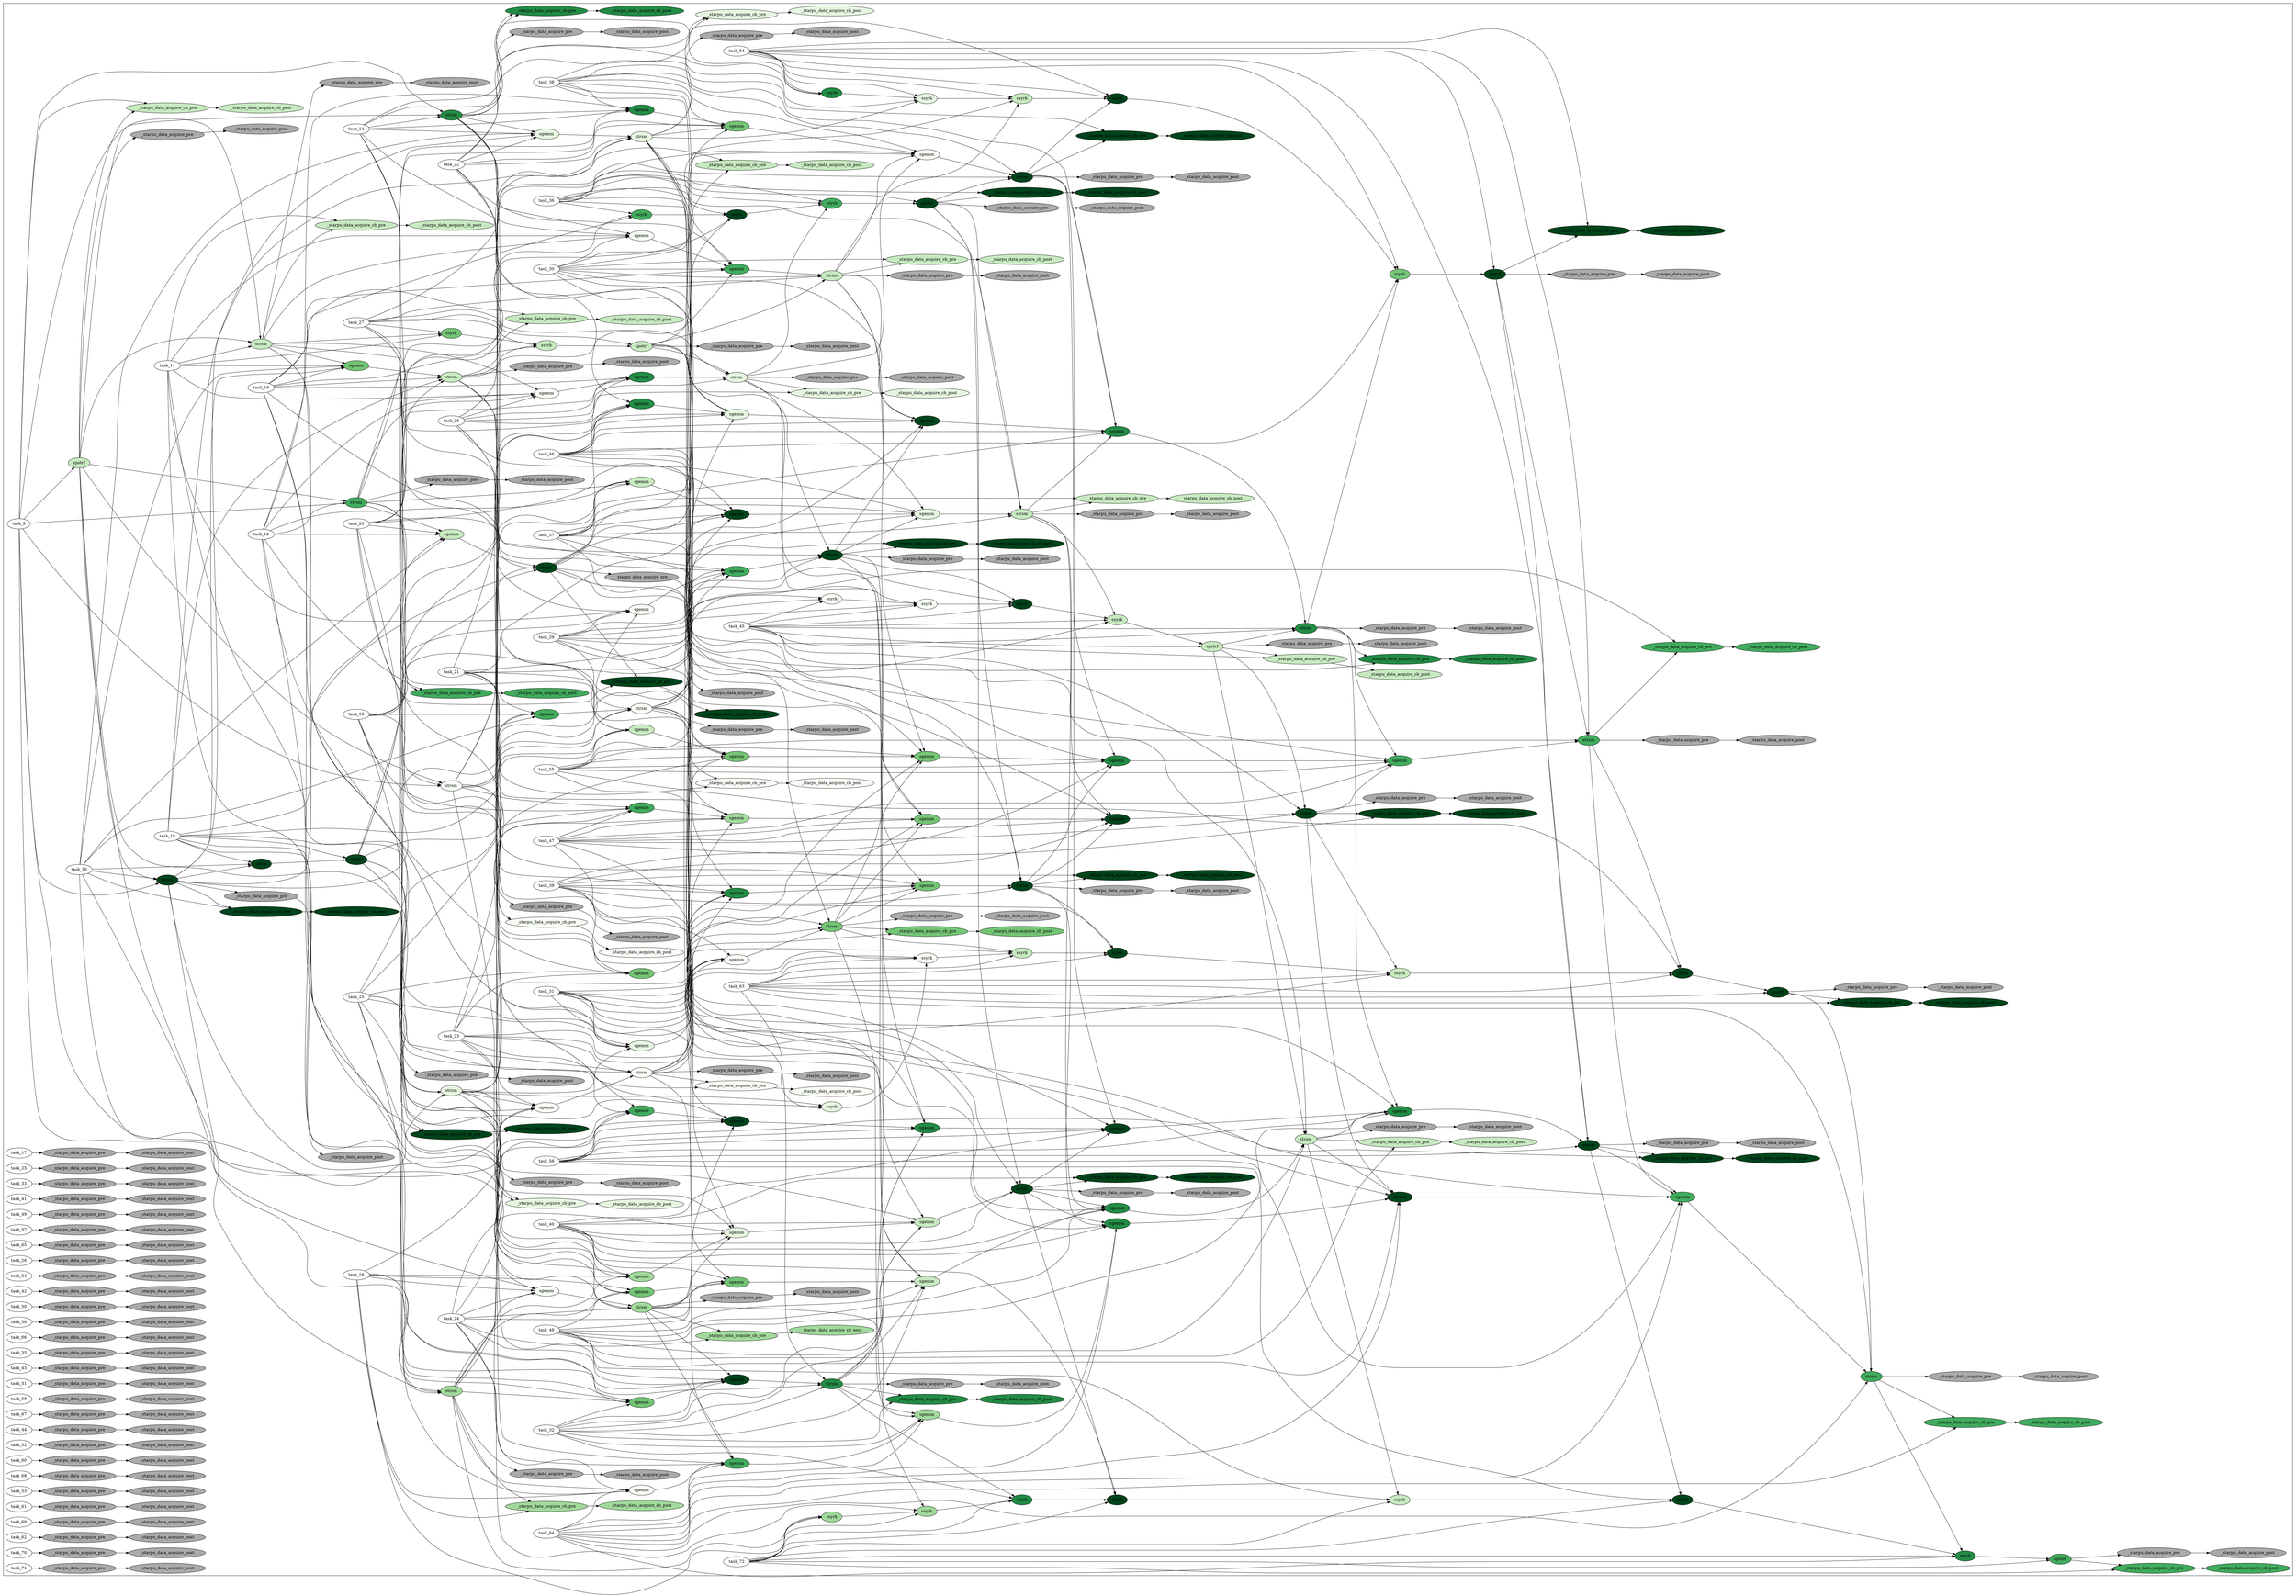digraph G {
	color=white
	rankdir=LR;
subgraph cluster_0 {
	color=black;
	 "task_9"->"task_73"
	 "task_73"->"task_74"
	 "task_9"->"task_74"
	 "task_10"->"task_74"
	 "task_73"->"task_75"
	 "task_9"->"task_75"
	 "task_11"->"task_75"
	 "task_73"->"task_76"
	 "task_9"->"task_76"
	 "task_12"->"task_76"
	 "task_73"->"task_77"
	 "task_9"->"task_77"
	 "task_13"->"task_77"
	 "task_73"->"task_78"
	 "task_9"->"task_78"
	 "task_14"->"task_78"
	 "task_73"->"task_79"
	 "task_9"->"task_79"
	 "task_15"->"task_79"
	 "task_73"->"task_80"
	 "task_9"->"task_80"
	 "task_16"->"task_80"
	 "task_82"->"task_81"
	 "task_73"->"task_82"
	 "task_9"->"task_82"
	 "task_74"->"task_83"
	 "task_10"->"task_83"
	 "task_18"->"task_83"
	 "task_74"->"task_84"
	 "task_10"->"task_84"
	 "task_75"->"task_84"
	 "task_11"->"task_84"
	 "task_19"->"task_84"
	 "task_74"->"task_85"
	 "task_10"->"task_85"
	 "task_76"->"task_85"
	 "task_12"->"task_85"
	 "task_20"->"task_85"
	 "task_74"->"task_86"
	 "task_10"->"task_86"
	 "task_77"->"task_86"
	 "task_13"->"task_86"
	 "task_21"->"task_86"
	 "task_74"->"task_87"
	 "task_10"->"task_87"
	 "task_78"->"task_87"
	 "task_14"->"task_87"
	 "task_22"->"task_87"
	 "task_74"->"task_88"
	 "task_10"->"task_88"
	 "task_79"->"task_88"
	 "task_15"->"task_88"
	 "task_23"->"task_88"
	 "task_74"->"task_89"
	 "task_10"->"task_89"
	 "task_80"->"task_89"
	 "task_16"->"task_89"
	 "task_24"->"task_89"
	 "task_91"->"task_90"
	 "task_74"->"task_91"
	 "task_10"->"task_91"
	 "task_75"->"task_92"
	 "task_11"->"task_92"
	 "task_27"->"task_92"
	 "task_75"->"task_93"
	 "task_11"->"task_93"
	 "task_76"->"task_93"
	 "task_12"->"task_93"
	 "task_28"->"task_93"
	 "task_75"->"task_94"
	 "task_11"->"task_94"
	 "task_77"->"task_94"
	 "task_13"->"task_94"
	 "task_29"->"task_94"
	 "task_75"->"task_95"
	 "task_11"->"task_95"
	 "task_78"->"task_95"
	 "task_14"->"task_95"
	 "task_30"->"task_95"
	 "task_75"->"task_96"
	 "task_11"->"task_96"
	 "task_79"->"task_96"
	 "task_15"->"task_96"
	 "task_31"->"task_96"
	 "task_75"->"task_97"
	 "task_11"->"task_97"
	 "task_80"->"task_97"
	 "task_16"->"task_97"
	 "task_32"->"task_97"
	 "task_99"->"task_98"
	 "task_75"->"task_99"
	 "task_11"->"task_99"
	 "task_76"->"task_100"
	 "task_12"->"task_100"
	 "task_36"->"task_100"
	 "task_76"->"task_101"
	 "task_12"->"task_101"
	 "task_77"->"task_101"
	 "task_13"->"task_101"
	 "task_37"->"task_101"
	 "task_76"->"task_102"
	 "task_12"->"task_102"
	 "task_78"->"task_102"
	 "task_14"->"task_102"
	 "task_38"->"task_102"
	 "task_76"->"task_103"
	 "task_12"->"task_103"
	 "task_79"->"task_103"
	 "task_15"->"task_103"
	 "task_39"->"task_103"
	 "task_76"->"task_104"
	 "task_12"->"task_104"
	 "task_80"->"task_104"
	 "task_16"->"task_104"
	 "task_40"->"task_104"
	 "task_106"->"task_105"
	 "task_76"->"task_106"
	 "task_12"->"task_106"
	 "task_77"->"task_107"
	 "task_13"->"task_107"
	 "task_45"->"task_107"
	 "task_77"->"task_108"
	 "task_13"->"task_108"
	 "task_78"->"task_108"
	 "task_14"->"task_108"
	 "task_46"->"task_108"
	 "task_77"->"task_109"
	 "task_13"->"task_109"
	 "task_79"->"task_109"
	 "task_15"->"task_109"
	 "task_47"->"task_109"
	 "task_77"->"task_110"
	 "task_13"->"task_110"
	 "task_80"->"task_110"
	 "task_16"->"task_110"
	 "task_48"->"task_110"
	 "task_112"->"task_111"
	 "task_77"->"task_112"
	 "task_13"->"task_112"
	 "task_78"->"task_113"
	 "task_14"->"task_113"
	 "task_54"->"task_113"
	 "task_78"->"task_114"
	 "task_14"->"task_114"
	 "task_79"->"task_114"
	 "task_15"->"task_114"
	 "task_55"->"task_114"
	 "task_78"->"task_115"
	 "task_14"->"task_115"
	 "task_80"->"task_115"
	 "task_16"->"task_115"
	 "task_56"->"task_115"
	 "task_117"->"task_116"
	 "task_78"->"task_117"
	 "task_14"->"task_117"
	 "task_79"->"task_118"
	 "task_15"->"task_118"
	 "task_63"->"task_118"
	 "task_79"->"task_119"
	 "task_15"->"task_119"
	 "task_80"->"task_119"
	 "task_16"->"task_119"
	 "task_64"->"task_119"
	 "task_121"->"task_120"
	 "task_79"->"task_121"
	 "task_15"->"task_121"
	 "task_80"->"task_122"
	 "task_16"->"task_122"
	 "task_72"->"task_122"
	 "task_124"->"task_123"
	 "task_80"->"task_124"
	 "task_16"->"task_124"
	 "task_83"->"task_125"
	 "task_18"->"task_125"
	 "task_125"->"task_126"
	 "task_18"->"task_126"
	 "task_84"->"task_126"
	 "task_19"->"task_126"
	 "task_125"->"task_127"
	 "task_18"->"task_127"
	 "task_85"->"task_127"
	 "task_20"->"task_127"
	 "task_125"->"task_128"
	 "task_18"->"task_128"
	 "task_86"->"task_128"
	 "task_21"->"task_128"
	 "task_125"->"task_129"
	 "task_18"->"task_129"
	 "task_87"->"task_129"
	 "task_22"->"task_129"
	 "task_125"->"task_130"
	 "task_18"->"task_130"
	 "task_88"->"task_130"
	 "task_23"->"task_130"
	 "task_125"->"task_131"
	 "task_18"->"task_131"
	 "task_89"->"task_131"
	 "task_24"->"task_131"
	 "task_133"->"task_132"
	 "task_125"->"task_133"
	 "task_18"->"task_133"
	 "task_126"->"task_134"
	 "task_19"->"task_134"
	 "task_92"->"task_134"
	 "task_27"->"task_134"
	 "task_126"->"task_135"
	 "task_19"->"task_135"
	 "task_127"->"task_135"
	 "task_20"->"task_135"
	 "task_93"->"task_135"
	 "task_28"->"task_135"
	 "task_126"->"task_136"
	 "task_19"->"task_136"
	 "task_128"->"task_136"
	 "task_21"->"task_136"
	 "task_94"->"task_136"
	 "task_29"->"task_136"
	 "task_126"->"task_137"
	 "task_19"->"task_137"
	 "task_129"->"task_137"
	 "task_22"->"task_137"
	 "task_95"->"task_137"
	 "task_30"->"task_137"
	 "task_126"->"task_138"
	 "task_19"->"task_138"
	 "task_130"->"task_138"
	 "task_23"->"task_138"
	 "task_96"->"task_138"
	 "task_31"->"task_138"
	 "task_126"->"task_139"
	 "task_19"->"task_139"
	 "task_131"->"task_139"
	 "task_24"->"task_139"
	 "task_97"->"task_139"
	 "task_32"->"task_139"
	 "task_141"->"task_140"
	 "task_126"->"task_141"
	 "task_19"->"task_141"
	 "task_127"->"task_142"
	 "task_20"->"task_142"
	 "task_100"->"task_142"
	 "task_36"->"task_142"
	 "task_127"->"task_143"
	 "task_20"->"task_143"
	 "task_128"->"task_143"
	 "task_21"->"task_143"
	 "task_101"->"task_143"
	 "task_37"->"task_143"
	 "task_127"->"task_144"
	 "task_20"->"task_144"
	 "task_129"->"task_144"
	 "task_22"->"task_144"
	 "task_102"->"task_144"
	 "task_38"->"task_144"
	 "task_127"->"task_145"
	 "task_20"->"task_145"
	 "task_130"->"task_145"
	 "task_23"->"task_145"
	 "task_103"->"task_145"
	 "task_39"->"task_145"
	 "task_127"->"task_146"
	 "task_20"->"task_146"
	 "task_131"->"task_146"
	 "task_24"->"task_146"
	 "task_104"->"task_146"
	 "task_40"->"task_146"
	 "task_148"->"task_147"
	 "task_127"->"task_148"
	 "task_20"->"task_148"
	 "task_128"->"task_149"
	 "task_21"->"task_149"
	 "task_107"->"task_149"
	 "task_45"->"task_149"
	 "task_128"->"task_150"
	 "task_21"->"task_150"
	 "task_129"->"task_150"
	 "task_22"->"task_150"
	 "task_108"->"task_150"
	 "task_46"->"task_150"
	 "task_128"->"task_151"
	 "task_21"->"task_151"
	 "task_130"->"task_151"
	 "task_23"->"task_151"
	 "task_109"->"task_151"
	 "task_47"->"task_151"
	 "task_128"->"task_152"
	 "task_21"->"task_152"
	 "task_131"->"task_152"
	 "task_24"->"task_152"
	 "task_110"->"task_152"
	 "task_48"->"task_152"
	 "task_154"->"task_153"
	 "task_128"->"task_154"
	 "task_21"->"task_154"
	 "task_129"->"task_155"
	 "task_22"->"task_155"
	 "task_113"->"task_155"
	 "task_54"->"task_155"
	 "task_129"->"task_156"
	 "task_22"->"task_156"
	 "task_130"->"task_156"
	 "task_23"->"task_156"
	 "task_114"->"task_156"
	 "task_55"->"task_156"
	 "task_129"->"task_157"
	 "task_22"->"task_157"
	 "task_131"->"task_157"
	 "task_24"->"task_157"
	 "task_115"->"task_157"
	 "task_56"->"task_157"
	 "task_159"->"task_158"
	 "task_129"->"task_159"
	 "task_22"->"task_159"
	 "task_130"->"task_160"
	 "task_23"->"task_160"
	 "task_118"->"task_160"
	 "task_63"->"task_160"
	 "task_130"->"task_161"
	 "task_23"->"task_161"
	 "task_131"->"task_161"
	 "task_24"->"task_161"
	 "task_119"->"task_161"
	 "task_64"->"task_161"
	 "task_163"->"task_162"
	 "task_130"->"task_163"
	 "task_23"->"task_163"
	 "task_131"->"task_164"
	 "task_24"->"task_164"
	 "task_122"->"task_164"
	 "task_72"->"task_164"
	 "task_166"->"task_165"
	 "task_131"->"task_166"
	 "task_24"->"task_166"
	 "task_134"->"task_167"
	 "task_27"->"task_167"
	 "task_167"->"task_168"
	 "task_27"->"task_168"
	 "task_135"->"task_168"
	 "task_28"->"task_168"
	 "task_167"->"task_169"
	 "task_27"->"task_169"
	 "task_136"->"task_169"
	 "task_29"->"task_169"
	 "task_167"->"task_170"
	 "task_27"->"task_170"
	 "task_137"->"task_170"
	 "task_30"->"task_170"
	 "task_167"->"task_171"
	 "task_27"->"task_171"
	 "task_138"->"task_171"
	 "task_31"->"task_171"
	 "task_167"->"task_172"
	 "task_27"->"task_172"
	 "task_139"->"task_172"
	 "task_32"->"task_172"
	 "task_174"->"task_173"
	 "task_167"->"task_174"
	 "task_27"->"task_174"
	 "task_168"->"task_175"
	 "task_28"->"task_175"
	 "task_142"->"task_175"
	 "task_36"->"task_175"
	 "task_168"->"task_176"
	 "task_28"->"task_176"
	 "task_169"->"task_176"
	 "task_29"->"task_176"
	 "task_143"->"task_176"
	 "task_37"->"task_176"
	 "task_168"->"task_177"
	 "task_28"->"task_177"
	 "task_170"->"task_177"
	 "task_30"->"task_177"
	 "task_144"->"task_177"
	 "task_38"->"task_177"
	 "task_168"->"task_178"
	 "task_28"->"task_178"
	 "task_171"->"task_178"
	 "task_31"->"task_178"
	 "task_145"->"task_178"
	 "task_39"->"task_178"
	 "task_168"->"task_179"
	 "task_28"->"task_179"
	 "task_172"->"task_179"
	 "task_32"->"task_179"
	 "task_146"->"task_179"
	 "task_40"->"task_179"
	 "task_181"->"task_180"
	 "task_168"->"task_181"
	 "task_28"->"task_181"
	 "task_169"->"task_182"
	 "task_29"->"task_182"
	 "task_149"->"task_182"
	 "task_45"->"task_182"
	 "task_169"->"task_183"
	 "task_29"->"task_183"
	 "task_170"->"task_183"
	 "task_30"->"task_183"
	 "task_150"->"task_183"
	 "task_46"->"task_183"
	 "task_169"->"task_184"
	 "task_29"->"task_184"
	 "task_171"->"task_184"
	 "task_31"->"task_184"
	 "task_151"->"task_184"
	 "task_47"->"task_184"
	 "task_169"->"task_185"
	 "task_29"->"task_185"
	 "task_172"->"task_185"
	 "task_32"->"task_185"
	 "task_152"->"task_185"
	 "task_48"->"task_185"
	 "task_187"->"task_186"
	 "task_169"->"task_187"
	 "task_29"->"task_187"
	 "task_170"->"task_188"
	 "task_30"->"task_188"
	 "task_155"->"task_188"
	 "task_54"->"task_188"
	 "task_170"->"task_189"
	 "task_30"->"task_189"
	 "task_171"->"task_189"
	 "task_31"->"task_189"
	 "task_156"->"task_189"
	 "task_55"->"task_189"
	 "task_170"->"task_190"
	 "task_30"->"task_190"
	 "task_172"->"task_190"
	 "task_32"->"task_190"
	 "task_157"->"task_190"
	 "task_56"->"task_190"
	 "task_192"->"task_191"
	 "task_170"->"task_192"
	 "task_30"->"task_192"
	 "task_171"->"task_193"
	 "task_31"->"task_193"
	 "task_160"->"task_193"
	 "task_63"->"task_193"
	 "task_171"->"task_194"
	 "task_31"->"task_194"
	 "task_172"->"task_194"
	 "task_32"->"task_194"
	 "task_161"->"task_194"
	 "task_64"->"task_194"
	 "task_196"->"task_195"
	 "task_171"->"task_196"
	 "task_31"->"task_196"
	 "task_172"->"task_197"
	 "task_32"->"task_197"
	 "task_164"->"task_197"
	 "task_72"->"task_197"
	 "task_199"->"task_198"
	 "task_172"->"task_199"
	 "task_32"->"task_199"
	 "task_175"->"task_200"
	 "task_36"->"task_200"
	 "task_200"->"task_201"
	 "task_36"->"task_201"
	 "task_176"->"task_201"
	 "task_37"->"task_201"
	 "task_200"->"task_202"
	 "task_36"->"task_202"
	 "task_177"->"task_202"
	 "task_38"->"task_202"
	 "task_200"->"task_203"
	 "task_36"->"task_203"
	 "task_178"->"task_203"
	 "task_39"->"task_203"
	 "task_200"->"task_204"
	 "task_36"->"task_204"
	 "task_179"->"task_204"
	 "task_40"->"task_204"
	 "task_206"->"task_205"
	 "task_200"->"task_206"
	 "task_36"->"task_206"
	 "task_201"->"task_207"
	 "task_37"->"task_207"
	 "task_182"->"task_207"
	 "task_45"->"task_207"
	 "task_201"->"task_208"
	 "task_37"->"task_208"
	 "task_202"->"task_208"
	 "task_38"->"task_208"
	 "task_183"->"task_208"
	 "task_46"->"task_208"
	 "task_201"->"task_209"
	 "task_37"->"task_209"
	 "task_203"->"task_209"
	 "task_39"->"task_209"
	 "task_184"->"task_209"
	 "task_47"->"task_209"
	 "task_201"->"task_210"
	 "task_37"->"task_210"
	 "task_204"->"task_210"
	 "task_40"->"task_210"
	 "task_185"->"task_210"
	 "task_48"->"task_210"
	 "task_212"->"task_211"
	 "task_201"->"task_212"
	 "task_37"->"task_212"
	 "task_202"->"task_213"
	 "task_38"->"task_213"
	 "task_188"->"task_213"
	 "task_54"->"task_213"
	 "task_202"->"task_214"
	 "task_38"->"task_214"
	 "task_203"->"task_214"
	 "task_39"->"task_214"
	 "task_189"->"task_214"
	 "task_55"->"task_214"
	 "task_202"->"task_215"
	 "task_38"->"task_215"
	 "task_204"->"task_215"
	 "task_40"->"task_215"
	 "task_190"->"task_215"
	 "task_56"->"task_215"
	 "task_217"->"task_216"
	 "task_202"->"task_217"
	 "task_38"->"task_217"
	 "task_203"->"task_218"
	 "task_39"->"task_218"
	 "task_193"->"task_218"
	 "task_63"->"task_218"
	 "task_203"->"task_219"
	 "task_39"->"task_219"
	 "task_204"->"task_219"
	 "task_40"->"task_219"
	 "task_194"->"task_219"
	 "task_64"->"task_219"
	 "task_221"->"task_220"
	 "task_203"->"task_221"
	 "task_39"->"task_221"
	 "task_204"->"task_222"
	 "task_40"->"task_222"
	 "task_197"->"task_222"
	 "task_72"->"task_222"
	 "task_224"->"task_223"
	 "task_204"->"task_224"
	 "task_40"->"task_224"
	 "task_207"->"task_225"
	 "task_45"->"task_225"
	 "task_225"->"task_226"
	 "task_45"->"task_226"
	 "task_208"->"task_226"
	 "task_46"->"task_226"
	 "task_225"->"task_227"
	 "task_45"->"task_227"
	 "task_209"->"task_227"
	 "task_47"->"task_227"
	 "task_225"->"task_228"
	 "task_45"->"task_228"
	 "task_210"->"task_228"
	 "task_48"->"task_228"
	 "task_230"->"task_229"
	 "task_225"->"task_230"
	 "task_45"->"task_230"
	 "task_226"->"task_231"
	 "task_46"->"task_231"
	 "task_213"->"task_231"
	 "task_54"->"task_231"
	 "task_226"->"task_232"
	 "task_46"->"task_232"
	 "task_227"->"task_232"
	 "task_47"->"task_232"
	 "task_214"->"task_232"
	 "task_55"->"task_232"
	 "task_226"->"task_233"
	 "task_46"->"task_233"
	 "task_228"->"task_233"
	 "task_48"->"task_233"
	 "task_215"->"task_233"
	 "task_56"->"task_233"
	 "task_235"->"task_234"
	 "task_226"->"task_235"
	 "task_46"->"task_235"
	 "task_227"->"task_236"
	 "task_47"->"task_236"
	 "task_218"->"task_236"
	 "task_63"->"task_236"
	 "task_227"->"task_237"
	 "task_47"->"task_237"
	 "task_228"->"task_237"
	 "task_48"->"task_237"
	 "task_219"->"task_237"
	 "task_64"->"task_237"
	 "task_239"->"task_238"
	 "task_227"->"task_239"
	 "task_47"->"task_239"
	 "task_228"->"task_240"
	 "task_48"->"task_240"
	 "task_222"->"task_240"
	 "task_72"->"task_240"
	 "task_242"->"task_241"
	 "task_228"->"task_242"
	 "task_48"->"task_242"
	 "task_231"->"task_243"
	 "task_54"->"task_243"
	 "task_243"->"task_244"
	 "task_54"->"task_244"
	 "task_232"->"task_244"
	 "task_55"->"task_244"
	 "task_243"->"task_245"
	 "task_54"->"task_245"
	 "task_233"->"task_245"
	 "task_56"->"task_245"
	 "task_247"->"task_246"
	 "task_243"->"task_247"
	 "task_54"->"task_247"
	 "task_244"->"task_248"
	 "task_55"->"task_248"
	 "task_236"->"task_248"
	 "task_63"->"task_248"
	 "task_244"->"task_249"
	 "task_55"->"task_249"
	 "task_245"->"task_249"
	 "task_56"->"task_249"
	 "task_237"->"task_249"
	 "task_64"->"task_249"
	 "task_251"->"task_250"
	 "task_244"->"task_251"
	 "task_55"->"task_251"
	 "task_245"->"task_252"
	 "task_56"->"task_252"
	 "task_240"->"task_252"
	 "task_72"->"task_252"
	 "task_254"->"task_253"
	 "task_245"->"task_254"
	 "task_56"->"task_254"
	 "task_248"->"task_255"
	 "task_63"->"task_255"
	 "task_255"->"task_256"
	 "task_63"->"task_256"
	 "task_249"->"task_256"
	 "task_64"->"task_256"
	 "task_258"->"task_257"
	 "task_255"->"task_258"
	 "task_63"->"task_258"
	 "task_256"->"task_259"
	 "task_64"->"task_259"
	 "task_252"->"task_259"
	 "task_72"->"task_259"
	 "task_261"->"task_260"
	 "task_256"->"task_261"
	 "task_64"->"task_261"
	 "task_259"->"task_262"
	 "task_72"->"task_262"
	 "task_264"->"task_263"
	 "task_262"->"task_264"
	 "task_72"->"task_264"
	 "task_81" [ style=filled, label="_starpu_data_acquire_cb_post", fillcolor="/greens9/3"]
	 "task_82" [ style=filled, label="_starpu_data_acquire_cb_pre", fillcolor="/greens9/3"]
	 "task_73" [ style=filled, label="spotrf", fillcolor="/greens9/3"]
	 "task_98" [ style=filled, label="_starpu_data_acquire_cb_post", fillcolor="/greens9/3"]
	 "task_99" [ style=filled, label="_starpu_data_acquire_cb_pre", fillcolor="/greens9/3"]
	 "task_75" [ style=filled, label="strsm", fillcolor="/greens9/3"]
	 "task_111" [ style=filled, label="_starpu_data_acquire_cb_post", fillcolor="/greens9/1"]
	 "task_112" [ style=filled, label="_starpu_data_acquire_cb_pre", fillcolor="/greens9/1"]
	 "task_77" [ style=filled, label="strsm", fillcolor="/greens9/1"]
	 "task_107" [ style=filled, label="ssyrk", fillcolor="/greens9/1"]
	 "task_105" [ style=filled, label="_starpu_data_acquire_cb_post", fillcolor="/greens9/6"]
	 "task_106" [ style=filled, label="_starpu_data_acquire_cb_pre", fillcolor="/greens9/6"]
	 "task_76" [ style=filled, label="strsm", fillcolor="/greens9/6"]
	 "task_94" [ style=filled, label="sgemm", fillcolor="/greens9/1"]
	 "task_116" [ style=filled, label="_starpu_data_acquire_cb_post", fillcolor="/greens9/7"]
	 "task_117" [ style=filled, label="_starpu_data_acquire_cb_pre", fillcolor="/greens9/7"]
	 "task_78" [ style=filled, label="strsm", fillcolor="/greens9/7"]
	 "task_120" [ style=filled, label="_starpu_data_acquire_cb_post", fillcolor="/greens9/2"]
	 "task_121" [ style=filled, label="_starpu_data_acquire_cb_pre", fillcolor="/greens9/2"]
	 "task_79" [ style=filled, label="strsm", fillcolor="/greens9/2"]
	 "task_90" [ style=filled, label="_starpu_data_acquire_cb_post", fillcolor="/greens9/9"]
	 "task_91" [ style=filled, label="_starpu_data_acquire_cb_pre", fillcolor="/greens9/9"]
	 "task_74" [ style=filled, label="strsm", fillcolor="/greens9/9"]
	 "task_118" [ style=filled, label="ssyrk", fillcolor="/greens9/2"]
	 "task_93" [ style=filled, label="sgemm", fillcolor="/greens9/1"]
	 "task_83" [ style=filled, label="ssyrk", fillcolor="/greens9/9"]
	 "task_92" [ style=filled, label="ssyrk", fillcolor="/greens9/5"]
	 "task_100" [ style=filled, label="ssyrk", fillcolor="/greens9/6"]
	 "task_113" [ style=filled, label="ssyrk", fillcolor="/greens9/7"]
	 "task_101" [ style=filled, label="sgemm", fillcolor="/greens9/3"]
	 "task_123" [ style=filled, label="_starpu_data_acquire_cb_post", fillcolor="/greens9/4"]
	 "task_124" [ style=filled, label="_starpu_data_acquire_cb_pre", fillcolor="/greens9/4"]
	 "task_80" [ style=filled, label="strsm", fillcolor="/greens9/4"]
	 "task_95" [ style=filled, label="sgemm", fillcolor="/greens9/1"]
	 "task_103" [ style=filled, label="sgemm", fillcolor="/greens9/5"]
	 "task_122" [ style=filled, label="ssyrk", fillcolor="/greens9/4"]
	 "task_102" [ style=filled, label="sgemm", fillcolor="/greens9/7"]
	 "task_109" [ style=filled, label="sgemm", fillcolor="/greens9/6"]
	 "task_97" [ style=filled, label="sgemm", fillcolor="/greens9/5"]
	 "task_89" [ style=filled, label="sgemm", fillcolor="/greens9/1"]
	 "task_110" [ style=filled, label="sgemm", fillcolor="/greens9/5"]
	 "task_114" [ style=filled, label="sgemm", fillcolor="/greens9/3"]
	 "task_115" [ style=filled, label="sgemm", fillcolor="/greens9/6"]
	 "task_96" [ style=filled, label="sgemm", fillcolor="/greens9/2"]
	 "task_119" [ style=filled, label="sgemm", fillcolor="/greens9/1"]
	 "task_87" [ style=filled, label="sgemm", fillcolor="/greens9/2"]
	 "task_108" [ style=filled, label="sgemm", fillcolor="/greens9/7"]
	 "task_88" [ style=filled, label="sgemm", fillcolor="/greens9/1"]
	 "task_85" [ style=filled, label="sgemm", fillcolor="/greens9/3"]
	 "task_84" [ style=filled, label="sgemm", fillcolor="/greens9/5"]
	 "task_104" [ style=filled, label="sgemm", fillcolor="/greens9/4"]
	 "task_86" [ style=filled, label="sgemm", fillcolor="/greens9/6"]
	 "task_132" [ style=filled, label="_starpu_data_acquire_cb_post", fillcolor="/greens9/9"]
	 "task_133" [ style=filled, label="_starpu_data_acquire_cb_pre", fillcolor="/greens9/9"]
	 "task_125" [ style=filled, label="spotrf", fillcolor="/greens9/9"]
	 "task_153" [ style=filled, label="_starpu_data_acquire_cb_post", fillcolor="/greens9/1"]
	 "task_154" [ style=filled, label="_starpu_data_acquire_cb_pre", fillcolor="/greens9/1"]
	 "task_128" [ style=filled, label="strsm", fillcolor="/greens9/1"]
	 "task_158" [ style=filled, label="_starpu_data_acquire_cb_post", fillcolor="/greens9/2"]
	 "task_159" [ style=filled, label="_starpu_data_acquire_cb_pre", fillcolor="/greens9/2"]
	 "task_129" [ style=filled, label="strsm", fillcolor="/greens9/2"]
	 "task_149" [ style=filled, label="ssyrk", fillcolor="/greens9/1"]
	 "task_140" [ style=filled, label="_starpu_data_acquire_cb_post", fillcolor="/greens9/3"]
	 "task_141" [ style=filled, label="_starpu_data_acquire_cb_pre", fillcolor="/greens9/3"]
	 "task_126" [ style=filled, label="strsm", fillcolor="/greens9/3"]
	 "task_162" [ style=filled, label="_starpu_data_acquire_cb_post", fillcolor="/greens9/1"]
	 "task_163" [ style=filled, label="_starpu_data_acquire_cb_pre", fillcolor="/greens9/1"]
	 "task_130" [ style=filled, label="strsm", fillcolor="/greens9/1"]
	 "task_134" [ style=filled, label="ssyrk", fillcolor="/greens9/3"]
	 "task_155" [ style=filled, label="ssyrk", fillcolor="/greens9/2"]
	 "task_147" [ style=filled, label="_starpu_data_acquire_cb_post", fillcolor="/greens9/9"]
	 "task_148" [ style=filled, label="_starpu_data_acquire_cb_pre", fillcolor="/greens9/9"]
	 "task_127" [ style=filled, label="strsm", fillcolor="/greens9/9"]
	 "task_160" [ style=filled, label="ssyrk", fillcolor="/greens9/1"]
	 "task_151" [ style=filled, label="sgemm", fillcolor="/greens9/4"]
	 "task_142" [ style=filled, label="ssyrk", fillcolor="/greens9/9"]
	 "task_156" [ style=filled, label="sgemm", fillcolor="/greens9/5"]
	 "task_135" [ style=filled, label="sgemm", fillcolor="/greens9/7"]
	 "task_136" [ style=filled, label="sgemm", fillcolor="/greens9/6"]
	 "task_143" [ style=filled, label="sgemm", fillcolor="/greens9/9"]
	 "task_150" [ style=filled, label="sgemm", fillcolor="/greens9/2"]
	 "task_137" [ style=filled, label="sgemm", fillcolor="/greens9/6"]
	 "task_138" [ style=filled, label="sgemm", fillcolor="/greens9/1"]
	 "task_144" [ style=filled, label="sgemm", fillcolor="/greens9/5"]
	 "task_165" [ style=filled, label="_starpu_data_acquire_cb_post", fillcolor="/greens9/4"]
	 "task_166" [ style=filled, label="_starpu_data_acquire_cb_pre", fillcolor="/greens9/4"]
	 "task_131" [ style=filled, label="strsm", fillcolor="/greens9/4"]
	 "task_139" [ style=filled, label="sgemm", fillcolor="/greens9/9"]
	 "task_152" [ style=filled, label="sgemm", fillcolor="/greens9/5"]
	 "task_157" [ style=filled, label="sgemm", fillcolor="/greens9/9"]
	 "task_164" [ style=filled, label="ssyrk", fillcolor="/greens9/4"]
	 "task_145" [ style=filled, label="sgemm", fillcolor="/greens9/7"]
	 "task_146" [ style=filled, label="sgemm", fillcolor="/greens9/2"]
	 "task_161" [ style=filled, label="sgemm", fillcolor="/greens9/6"]
	 "task_173" [ style=filled, label="_starpu_data_acquire_cb_post", fillcolor="/greens9/3"]
	 "task_174" [ style=filled, label="_starpu_data_acquire_cb_pre", fillcolor="/greens9/3"]
	 "task_167" [ style=filled, label="spotrf", fillcolor="/greens9/3"]
	 "task_191" [ style=filled, label="_starpu_data_acquire_cb_post", fillcolor="/greens9/3"]
	 "task_192" [ style=filled, label="_starpu_data_acquire_cb_pre", fillcolor="/greens9/3"]
	 "task_170" [ style=filled, label="strsm", fillcolor="/greens9/3"]
	 "task_186" [ style=filled, label="_starpu_data_acquire_cb_post", fillcolor="/greens9/9"]
	 "task_187" [ style=filled, label="_starpu_data_acquire_cb_pre", fillcolor="/greens9/9"]
	 "task_169" [ style=filled, label="strsm", fillcolor="/greens9/9"]
	 "task_188" [ style=filled, label="ssyrk", fillcolor="/greens9/3"]
	 "task_195" [ style=filled, label="_starpu_data_acquire_cb_post", fillcolor="/greens9/5"]
	 "task_196" [ style=filled, label="_starpu_data_acquire_cb_pre", fillcolor="/greens9/5"]
	 "task_171" [ style=filled, label="strsm", fillcolor="/greens9/5"]
	 "task_198" [ style=filled, label="_starpu_data_acquire_cb_post", fillcolor="/greens9/7"]
	 "task_199" [ style=filled, label="_starpu_data_acquire_cb_pre", fillcolor="/greens9/7"]
	 "task_172" [ style=filled, label="strsm", fillcolor="/greens9/7"]
	 "task_184" [ style=filled, label="sgemm", fillcolor="/greens9/5"]
	 "task_193" [ style=filled, label="ssyrk", fillcolor="/greens9/3"]
	 "task_182" [ style=filled, label="ssyrk", fillcolor="/greens9/9"]
	 "task_197" [ style=filled, label="ssyrk", fillcolor="/greens9/7"]
	 "task_180" [ style=filled, label="_starpu_data_acquire_cb_post", fillcolor="/greens9/2"]
	 "task_181" [ style=filled, label="_starpu_data_acquire_cb_pre", fillcolor="/greens9/2"]
	 "task_168" [ style=filled, label="strsm", fillcolor="/greens9/2"]
	 "task_189" [ style=filled, label="sgemm", fillcolor="/greens9/5"]
	 "task_185" [ style=filled, label="sgemm", fillcolor="/greens9/3"]
	 "task_190" [ style=filled, label="sgemm", fillcolor="/greens9/7"]
	 "task_176" [ style=filled, label="sgemm", fillcolor="/greens9/2"]
	 "task_183" [ style=filled, label="sgemm", fillcolor="/greens9/9"]
	 "task_194" [ style=filled, label="sgemm", fillcolor="/greens9/4"]
	 "task_178" [ style=filled, label="sgemm", fillcolor="/greens9/5"]
	 "task_175" [ style=filled, label="ssyrk", fillcolor="/greens9/6"]
	 "task_177" [ style=filled, label="sgemm", fillcolor="/greens9/1"]
	 "task_179" [ style=filled, label="sgemm", fillcolor="/greens9/3"]
	 "task_205" [ style=filled, label="_starpu_data_acquire_cb_post", fillcolor="/greens9/9"]
	 "task_206" [ style=filled, label="_starpu_data_acquire_cb_pre", fillcolor="/greens9/9"]
	 "task_200" [ style=filled, label="spotrf", fillcolor="/greens9/9"]
	 "task_216" [ style=filled, label="_starpu_data_acquire_cb_post", fillcolor="/greens9/9"]
	 "task_217" [ style=filled, label="_starpu_data_acquire_cb_pre", fillcolor="/greens9/9"]
	 "task_202" [ style=filled, label="strsm", fillcolor="/greens9/9"]
	 "task_211" [ style=filled, label="_starpu_data_acquire_cb_post", fillcolor="/greens9/3"]
	 "task_212" [ style=filled, label="_starpu_data_acquire_cb_pre", fillcolor="/greens9/3"]
	 "task_201" [ style=filled, label="strsm", fillcolor="/greens9/3"]
	 "task_213" [ style=filled, label="ssyrk", fillcolor="/greens9/9"]
	 "task_207" [ style=filled, label="ssyrk", fillcolor="/greens9/3"]
	 "task_220" [ style=filled, label="_starpu_data_acquire_cb_post", fillcolor="/greens9/9"]
	 "task_221" [ style=filled, label="_starpu_data_acquire_cb_pre", fillcolor="/greens9/9"]
	 "task_203" [ style=filled, label="strsm", fillcolor="/greens9/9"]
	 "task_218" [ style=filled, label="ssyrk", fillcolor="/greens9/9"]
	 "task_223" [ style=filled, label="_starpu_data_acquire_cb_post", fillcolor="/greens9/9"]
	 "task_224" [ style=filled, label="_starpu_data_acquire_cb_pre", fillcolor="/greens9/9"]
	 "task_204" [ style=filled, label="strsm", fillcolor="/greens9/9"]
	 "task_222" [ style=filled, label="ssyrk", fillcolor="/greens9/9"]
	 "task_214" [ style=filled, label="sgemm", fillcolor="/greens9/7"]
	 "task_209" [ style=filled, label="sgemm", fillcolor="/greens9/9"]
	 "task_210" [ style=filled, label="sgemm", fillcolor="/greens9/7"]
	 "task_219" [ style=filled, label="sgemm", fillcolor="/greens9/7"]
	 "task_215" [ style=filled, label="sgemm", fillcolor="/greens9/9"]
	 "task_229" [ style=filled, label="_starpu_data_acquire_cb_post", fillcolor="/greens9/3"]
	 "task_230" [ style=filled, label="_starpu_data_acquire_cb_pre", fillcolor="/greens9/3"]
	 "task_225" [ style=filled, label="spotrf", fillcolor="/greens9/3"]
	 "task_241" [ style=filled, label="_starpu_data_acquire_cb_post", fillcolor="/greens9/3"]
	 "task_242" [ style=filled, label="_starpu_data_acquire_cb_pre", fillcolor="/greens9/3"]
	 "task_208" [ style=filled, label="sgemm", fillcolor="/greens9/7"]
	 "task_228" [ style=filled, label="strsm", fillcolor="/greens9/3"]
	 "task_240" [ style=filled, label="ssyrk", fillcolor="/greens9/3"]
	 "task_238" [ style=filled, label="_starpu_data_acquire_cb_post", fillcolor="/greens9/9"]
	 "task_239" [ style=filled, label="_starpu_data_acquire_cb_pre", fillcolor="/greens9/9"]
	 "task_227" [ style=filled, label="strsm", fillcolor="/greens9/9"]
	 "task_236" [ style=filled, label="ssyrk", fillcolor="/greens9/3"]
	 "task_237" [ style=filled, label="sgemm", fillcolor="/greens9/9"]
	 "task_234" [ style=filled, label="_starpu_data_acquire_cb_post", fillcolor="/greens9/7"]
	 "task_235" [ style=filled, label="_starpu_data_acquire_cb_pre", fillcolor="/greens9/7"]
	 "task_226" [ style=filled, label="strsm", fillcolor="/greens9/7"]
	 "task_232" [ style=filled, label="sgemm", fillcolor="/greens9/6"]
	 "task_233" [ style=filled, label="sgemm", fillcolor="/greens9/7"]
	 "task_231" [ style=filled, label="ssyrk", fillcolor="/greens9/5"]
	 "task_246" [ style=filled, label="_starpu_data_acquire_cb_post", fillcolor="/greens9/9"]
	 "task_247" [ style=filled, label="_starpu_data_acquire_cb_pre", fillcolor="/greens9/9"]
	 "task_243" [ style=filled, label="spotrf", fillcolor="/greens9/9"]
	 "task_253" [ style=filled, label="_starpu_data_acquire_cb_post", fillcolor="/greens9/9"]
	 "task_254" [ style=filled, label="_starpu_data_acquire_cb_pre", fillcolor="/greens9/9"]
	 "task_245" [ style=filled, label="strsm", fillcolor="/greens9/9"]
	 "task_252" [ style=filled, label="ssyrk", fillcolor="/greens9/9"]
	 "task_250" [ style=filled, label="_starpu_data_acquire_cb_post", fillcolor="/greens9/6"]
	 "task_251" [ style=filled, label="_starpu_data_acquire_cb_pre", fillcolor="/greens9/6"]
	 "task_244" [ style=filled, label="strsm", fillcolor="/greens9/6"]
	 "task_248" [ style=filled, label="ssyrk", fillcolor="/greens9/9"]
	 "task_249" [ style=filled, label="sgemm", fillcolor="/greens9/6"]
	 "task_257" [ style=filled, label="_starpu_data_acquire_cb_post", fillcolor="/greens9/9"]
	 "task_258" [ style=filled, label="_starpu_data_acquire_cb_pre", fillcolor="/greens9/9"]
	 "task_255" [ style=filled, label="spotrf", fillcolor="/greens9/9"]
	 "task_260" [ style=filled, label="_starpu_data_acquire_cb_post", fillcolor="/greens9/6"]
	 "task_261" [ style=filled, label="_starpu_data_acquire_cb_pre", fillcolor="/greens9/6"]
	 "task_256" [ style=filled, label="strsm", fillcolor="/greens9/6"]
	 "task_259" [ style=filled, label="ssyrk", fillcolor="/greens9/7"]
	 "task_263" [ style=filled, label="_starpu_data_acquire_cb_post", fillcolor="/greens9/6"]
	 "task_264" [ style=filled, label="_starpu_data_acquire_cb_pre", fillcolor="/greens9/6"]
	 "task_262" [ style=filled, label="spotrf", fillcolor="/greens9/6"]
	 "task_266"->"task_265"
	 "task_73"->"task_266"
	 "task_266" [ style=filled, label="_starpu_data_acquire_pre", fillcolor="#aaaaaa"]
	 "task_265" [ style=filled, label="_starpu_data_acquire_post", fillcolor="#aaaaaa"]
	 "task_268"->"task_267"
	 "task_17"->"task_268"
	 "task_268" [ style=filled, label="_starpu_data_acquire_pre", fillcolor="#aaaaaa"]
	 "task_267" [ style=filled, label="_starpu_data_acquire_post", fillcolor="#aaaaaa"]
	 "task_270"->"task_269"
	 "task_25"->"task_270"
	 "task_270" [ style=filled, label="_starpu_data_acquire_pre", fillcolor="#aaaaaa"]
	 "task_269" [ style=filled, label="_starpu_data_acquire_post", fillcolor="#aaaaaa"]
	 "task_272"->"task_271"
	 "task_33"->"task_272"
	 "task_272" [ style=filled, label="_starpu_data_acquire_pre", fillcolor="#aaaaaa"]
	 "task_271" [ style=filled, label="_starpu_data_acquire_post", fillcolor="#aaaaaa"]
	 "task_274"->"task_273"
	 "task_41"->"task_274"
	 "task_274" [ style=filled, label="_starpu_data_acquire_pre", fillcolor="#aaaaaa"]
	 "task_273" [ style=filled, label="_starpu_data_acquire_post", fillcolor="#aaaaaa"]
	 "task_276"->"task_275"
	 "task_49"->"task_276"
	 "task_276" [ style=filled, label="_starpu_data_acquire_pre", fillcolor="#aaaaaa"]
	 "task_275" [ style=filled, label="_starpu_data_acquire_post", fillcolor="#aaaaaa"]
	 "task_278"->"task_277"
	 "task_57"->"task_278"
	 "task_278" [ style=filled, label="_starpu_data_acquire_pre", fillcolor="#aaaaaa"]
	 "task_277" [ style=filled, label="_starpu_data_acquire_post", fillcolor="#aaaaaa"]
	 "task_280"->"task_279"
	 "task_65"->"task_280"
	 "task_280" [ style=filled, label="_starpu_data_acquire_pre", fillcolor="#aaaaaa"]
	 "task_279" [ style=filled, label="_starpu_data_acquire_post", fillcolor="#aaaaaa"]
	 "task_282"->"task_281"
	 "task_74"->"task_282"
	 "task_282" [ style=filled, label="_starpu_data_acquire_pre", fillcolor="#aaaaaa"]
	 "task_281" [ style=filled, label="_starpu_data_acquire_post", fillcolor="#aaaaaa"]
	 "task_284"->"task_283"
	 "task_125"->"task_284"
	 "task_284" [ style=filled, label="_starpu_data_acquire_pre", fillcolor="#aaaaaa"]
	 "task_283" [ style=filled, label="_starpu_data_acquire_post", fillcolor="#aaaaaa"]
	 "task_286"->"task_285"
	 "task_26"->"task_286"
	 "task_286" [ style=filled, label="_starpu_data_acquire_pre", fillcolor="#aaaaaa"]
	 "task_285" [ style=filled, label="_starpu_data_acquire_post", fillcolor="#aaaaaa"]
	 "task_288"->"task_287"
	 "task_34"->"task_288"
	 "task_288" [ style=filled, label="_starpu_data_acquire_pre", fillcolor="#aaaaaa"]
	 "task_287" [ style=filled, label="_starpu_data_acquire_post", fillcolor="#aaaaaa"]
	 "task_290"->"task_289"
	 "task_42"->"task_290"
	 "task_290" [ style=filled, label="_starpu_data_acquire_pre", fillcolor="#aaaaaa"]
	 "task_289" [ style=filled, label="_starpu_data_acquire_post", fillcolor="#aaaaaa"]
	 "task_292"->"task_291"
	 "task_50"->"task_292"
	 "task_292" [ style=filled, label="_starpu_data_acquire_pre", fillcolor="#aaaaaa"]
	 "task_291" [ style=filled, label="_starpu_data_acquire_post", fillcolor="#aaaaaa"]
	 "task_294"->"task_293"
	 "task_58"->"task_294"
	 "task_294" [ style=filled, label="_starpu_data_acquire_pre", fillcolor="#aaaaaa"]
	 "task_293" [ style=filled, label="_starpu_data_acquire_post", fillcolor="#aaaaaa"]
	 "task_296"->"task_295"
	 "task_66"->"task_296"
	 "task_296" [ style=filled, label="_starpu_data_acquire_pre", fillcolor="#aaaaaa"]
	 "task_295" [ style=filled, label="_starpu_data_acquire_post", fillcolor="#aaaaaa"]
	 "task_298"->"task_297"
	 "task_75"->"task_298"
	 "task_298" [ style=filled, label="_starpu_data_acquire_pre", fillcolor="#aaaaaa"]
	 "task_297" [ style=filled, label="_starpu_data_acquire_post", fillcolor="#aaaaaa"]
	 "task_300"->"task_299"
	 "task_126"->"task_300"
	 "task_300" [ style=filled, label="_starpu_data_acquire_pre", fillcolor="#aaaaaa"]
	 "task_299" [ style=filled, label="_starpu_data_acquire_post", fillcolor="#aaaaaa"]
	 "task_302"->"task_301"
	 "task_167"->"task_302"
	 "task_302" [ style=filled, label="_starpu_data_acquire_pre", fillcolor="#aaaaaa"]
	 "task_301" [ style=filled, label="_starpu_data_acquire_post", fillcolor="#aaaaaa"]
	 "task_304"->"task_303"
	 "task_35"->"task_304"
	 "task_304" [ style=filled, label="_starpu_data_acquire_pre", fillcolor="#aaaaaa"]
	 "task_303" [ style=filled, label="_starpu_data_acquire_post", fillcolor="#aaaaaa"]
	 "task_306"->"task_305"
	 "task_43"->"task_306"
	 "task_306" [ style=filled, label="_starpu_data_acquire_pre", fillcolor="#aaaaaa"]
	 "task_305" [ style=filled, label="_starpu_data_acquire_post", fillcolor="#aaaaaa"]
	 "task_308"->"task_307"
	 "task_51"->"task_308"
	 "task_308" [ style=filled, label="_starpu_data_acquire_pre", fillcolor="#aaaaaa"]
	 "task_307" [ style=filled, label="_starpu_data_acquire_post", fillcolor="#aaaaaa"]
	 "task_310"->"task_309"
	 "task_59"->"task_310"
	 "task_310" [ style=filled, label="_starpu_data_acquire_pre", fillcolor="#aaaaaa"]
	 "task_309" [ style=filled, label="_starpu_data_acquire_post", fillcolor="#aaaaaa"]
	 "task_312"->"task_311"
	 "task_67"->"task_312"
	 "task_312" [ style=filled, label="_starpu_data_acquire_pre", fillcolor="#aaaaaa"]
	 "task_311" [ style=filled, label="_starpu_data_acquire_post", fillcolor="#aaaaaa"]
	 "task_314"->"task_313"
	 "task_76"->"task_314"
	 "task_314" [ style=filled, label="_starpu_data_acquire_pre", fillcolor="#aaaaaa"]
	 "task_313" [ style=filled, label="_starpu_data_acquire_post", fillcolor="#aaaaaa"]
	 "task_316"->"task_315"
	 "task_127"->"task_316"
	 "task_316" [ style=filled, label="_starpu_data_acquire_pre", fillcolor="#aaaaaa"]
	 "task_315" [ style=filled, label="_starpu_data_acquire_post", fillcolor="#aaaaaa"]
	 "task_318"->"task_317"
	 "task_168"->"task_318"
	 "task_318" [ style=filled, label="_starpu_data_acquire_pre", fillcolor="#aaaaaa"]
	 "task_317" [ style=filled, label="_starpu_data_acquire_post", fillcolor="#aaaaaa"]
	 "task_320"->"task_319"
	 "task_200"->"task_320"
	 "task_320" [ style=filled, label="_starpu_data_acquire_pre", fillcolor="#aaaaaa"]
	 "task_319" [ style=filled, label="_starpu_data_acquire_post", fillcolor="#aaaaaa"]
	 "task_322"->"task_321"
	 "task_44"->"task_322"
	 "task_322" [ style=filled, label="_starpu_data_acquire_pre", fillcolor="#aaaaaa"]
	 "task_321" [ style=filled, label="_starpu_data_acquire_post", fillcolor="#aaaaaa"]
	 "task_324"->"task_323"
	 "task_52"->"task_324"
	 "task_324" [ style=filled, label="_starpu_data_acquire_pre", fillcolor="#aaaaaa"]
	 "task_323" [ style=filled, label="_starpu_data_acquire_post", fillcolor="#aaaaaa"]
	 "task_326"->"task_325"
	 "task_60"->"task_326"
	 "task_326" [ style=filled, label="_starpu_data_acquire_pre", fillcolor="#aaaaaa"]
	 "task_325" [ style=filled, label="_starpu_data_acquire_post", fillcolor="#aaaaaa"]
	 "task_328"->"task_327"
	 "task_68"->"task_328"
	 "task_328" [ style=filled, label="_starpu_data_acquire_pre", fillcolor="#aaaaaa"]
	 "task_327" [ style=filled, label="_starpu_data_acquire_post", fillcolor="#aaaaaa"]
	 "task_330"->"task_329"
	 "task_77"->"task_330"
	 "task_330" [ style=filled, label="_starpu_data_acquire_pre", fillcolor="#aaaaaa"]
	 "task_329" [ style=filled, label="_starpu_data_acquire_post", fillcolor="#aaaaaa"]
	 "task_332"->"task_331"
	 "task_128"->"task_332"
	 "task_332" [ style=filled, label="_starpu_data_acquire_pre", fillcolor="#aaaaaa"]
	 "task_331" [ style=filled, label="_starpu_data_acquire_post", fillcolor="#aaaaaa"]
	 "task_334"->"task_333"
	 "task_169"->"task_334"
	 "task_334" [ style=filled, label="_starpu_data_acquire_pre", fillcolor="#aaaaaa"]
	 "task_333" [ style=filled, label="_starpu_data_acquire_post", fillcolor="#aaaaaa"]
	 "task_336"->"task_335"
	 "task_201"->"task_336"
	 "task_336" [ style=filled, label="_starpu_data_acquire_pre", fillcolor="#aaaaaa"]
	 "task_335" [ style=filled, label="_starpu_data_acquire_post", fillcolor="#aaaaaa"]
	 "task_338"->"task_337"
	 "task_225"->"task_338"
	 "task_338" [ style=filled, label="_starpu_data_acquire_pre", fillcolor="#aaaaaa"]
	 "task_337" [ style=filled, label="_starpu_data_acquire_post", fillcolor="#aaaaaa"]
	 "task_340"->"task_339"
	 "task_53"->"task_340"
	 "task_340" [ style=filled, label="_starpu_data_acquire_pre", fillcolor="#aaaaaa"]
	 "task_339" [ style=filled, label="_starpu_data_acquire_post", fillcolor="#aaaaaa"]
	 "task_342"->"task_341"
	 "task_61"->"task_342"
	 "task_342" [ style=filled, label="_starpu_data_acquire_pre", fillcolor="#aaaaaa"]
	 "task_341" [ style=filled, label="_starpu_data_acquire_post", fillcolor="#aaaaaa"]
	 "task_344"->"task_343"
	 "task_69"->"task_344"
	 "task_344" [ style=filled, label="_starpu_data_acquire_pre", fillcolor="#aaaaaa"]
	 "task_343" [ style=filled, label="_starpu_data_acquire_post", fillcolor="#aaaaaa"]
	 "task_346"->"task_345"
	 "task_78"->"task_346"
	 "task_346" [ style=filled, label="_starpu_data_acquire_pre", fillcolor="#aaaaaa"]
	 "task_345" [ style=filled, label="_starpu_data_acquire_post", fillcolor="#aaaaaa"]
	 "task_348"->"task_347"
	 "task_129"->"task_348"
	 "task_348" [ style=filled, label="_starpu_data_acquire_pre", fillcolor="#aaaaaa"]
	 "task_347" [ style=filled, label="_starpu_data_acquire_post", fillcolor="#aaaaaa"]
	 "task_350"->"task_349"
	 "task_170"->"task_350"
	 "task_350" [ style=filled, label="_starpu_data_acquire_pre", fillcolor="#aaaaaa"]
	 "task_349" [ style=filled, label="_starpu_data_acquire_post", fillcolor="#aaaaaa"]
	 "task_352"->"task_351"
	 "task_202"->"task_352"
	 "task_352" [ style=filled, label="_starpu_data_acquire_pre", fillcolor="#aaaaaa"]
	 "task_351" [ style=filled, label="_starpu_data_acquire_post", fillcolor="#aaaaaa"]
	 "task_354"->"task_353"
	 "task_226"->"task_354"
	 "task_354" [ style=filled, label="_starpu_data_acquire_pre", fillcolor="#aaaaaa"]
	 "task_353" [ style=filled, label="_starpu_data_acquire_post", fillcolor="#aaaaaa"]
	 "task_356"->"task_355"
	 "task_243"->"task_356"
	 "task_356" [ style=filled, label="_starpu_data_acquire_pre", fillcolor="#aaaaaa"]
	 "task_355" [ style=filled, label="_starpu_data_acquire_post", fillcolor="#aaaaaa"]
	 "task_358"->"task_357"
	 "task_62"->"task_358"
	 "task_358" [ style=filled, label="_starpu_data_acquire_pre", fillcolor="#aaaaaa"]
	 "task_357" [ style=filled, label="_starpu_data_acquire_post", fillcolor="#aaaaaa"]
	 "task_360"->"task_359"
	 "task_70"->"task_360"
	 "task_360" [ style=filled, label="_starpu_data_acquire_pre", fillcolor="#aaaaaa"]
	 "task_359" [ style=filled, label="_starpu_data_acquire_post", fillcolor="#aaaaaa"]
	 "task_362"->"task_361"
	 "task_79"->"task_362"
	 "task_362" [ style=filled, label="_starpu_data_acquire_pre", fillcolor="#aaaaaa"]
	 "task_361" [ style=filled, label="_starpu_data_acquire_post", fillcolor="#aaaaaa"]
	 "task_364"->"task_363"
	 "task_130"->"task_364"
	 "task_364" [ style=filled, label="_starpu_data_acquire_pre", fillcolor="#aaaaaa"]
	 "task_363" [ style=filled, label="_starpu_data_acquire_post", fillcolor="#aaaaaa"]
	 "task_366"->"task_365"
	 "task_171"->"task_366"
	 "task_366" [ style=filled, label="_starpu_data_acquire_pre", fillcolor="#aaaaaa"]
	 "task_365" [ style=filled, label="_starpu_data_acquire_post", fillcolor="#aaaaaa"]
	 "task_368"->"task_367"
	 "task_203"->"task_368"
	 "task_368" [ style=filled, label="_starpu_data_acquire_pre", fillcolor="#aaaaaa"]
	 "task_367" [ style=filled, label="_starpu_data_acquire_post", fillcolor="#aaaaaa"]
	 "task_370"->"task_369"
	 "task_227"->"task_370"
	 "task_370" [ style=filled, label="_starpu_data_acquire_pre", fillcolor="#aaaaaa"]
	 "task_369" [ style=filled, label="_starpu_data_acquire_post", fillcolor="#aaaaaa"]
	 "task_372"->"task_371"
	 "task_244"->"task_372"
	 "task_372" [ style=filled, label="_starpu_data_acquire_pre", fillcolor="#aaaaaa"]
	 "task_371" [ style=filled, label="_starpu_data_acquire_post", fillcolor="#aaaaaa"]
	 "task_374"->"task_373"
	 "task_255"->"task_374"
	 "task_374" [ style=filled, label="_starpu_data_acquire_pre", fillcolor="#aaaaaa"]
	 "task_373" [ style=filled, label="_starpu_data_acquire_post", fillcolor="#aaaaaa"]
	 "task_376"->"task_375"
	 "task_71"->"task_376"
	 "task_376" [ style=filled, label="_starpu_data_acquire_pre", fillcolor="#aaaaaa"]
	 "task_375" [ style=filled, label="_starpu_data_acquire_post", fillcolor="#aaaaaa"]
	 "task_378"->"task_377"
	 "task_80"->"task_378"
	 "task_378" [ style=filled, label="_starpu_data_acquire_pre", fillcolor="#aaaaaa"]
	 "task_377" [ style=filled, label="_starpu_data_acquire_post", fillcolor="#aaaaaa"]
	 "task_380"->"task_379"
	 "task_131"->"task_380"
	 "task_380" [ style=filled, label="_starpu_data_acquire_pre", fillcolor="#aaaaaa"]
	 "task_379" [ style=filled, label="_starpu_data_acquire_post", fillcolor="#aaaaaa"]
	 "task_382"->"task_381"
	 "task_172"->"task_382"
	 "task_382" [ style=filled, label="_starpu_data_acquire_pre", fillcolor="#aaaaaa"]
	 "task_381" [ style=filled, label="_starpu_data_acquire_post", fillcolor="#aaaaaa"]
	 "task_384"->"task_383"
	 "task_204"->"task_384"
	 "task_384" [ style=filled, label="_starpu_data_acquire_pre", fillcolor="#aaaaaa"]
	 "task_383" [ style=filled, label="_starpu_data_acquire_post", fillcolor="#aaaaaa"]
	 "task_386"->"task_385"
	 "task_228"->"task_386"
	 "task_386" [ style=filled, label="_starpu_data_acquire_pre", fillcolor="#aaaaaa"]
	 "task_385" [ style=filled, label="_starpu_data_acquire_post", fillcolor="#aaaaaa"]
	 "task_388"->"task_387"
	 "task_245"->"task_388"
	 "task_388" [ style=filled, label="_starpu_data_acquire_pre", fillcolor="#aaaaaa"]
	 "task_387" [ style=filled, label="_starpu_data_acquire_post", fillcolor="#aaaaaa"]
	 "task_390"->"task_389"
	 "task_256"->"task_390"
	 "task_390" [ style=filled, label="_starpu_data_acquire_pre", fillcolor="#aaaaaa"]
	 "task_389" [ style=filled, label="_starpu_data_acquire_post", fillcolor="#aaaaaa"]
	 "task_392"->"task_391"
	 "task_262"->"task_392"
	 "task_392" [ style=filled, label="_starpu_data_acquire_pre", fillcolor="#aaaaaa"]
	 "task_391" [ style=filled, label="_starpu_data_acquire_post", fillcolor="#aaaaaa"]
}
}
